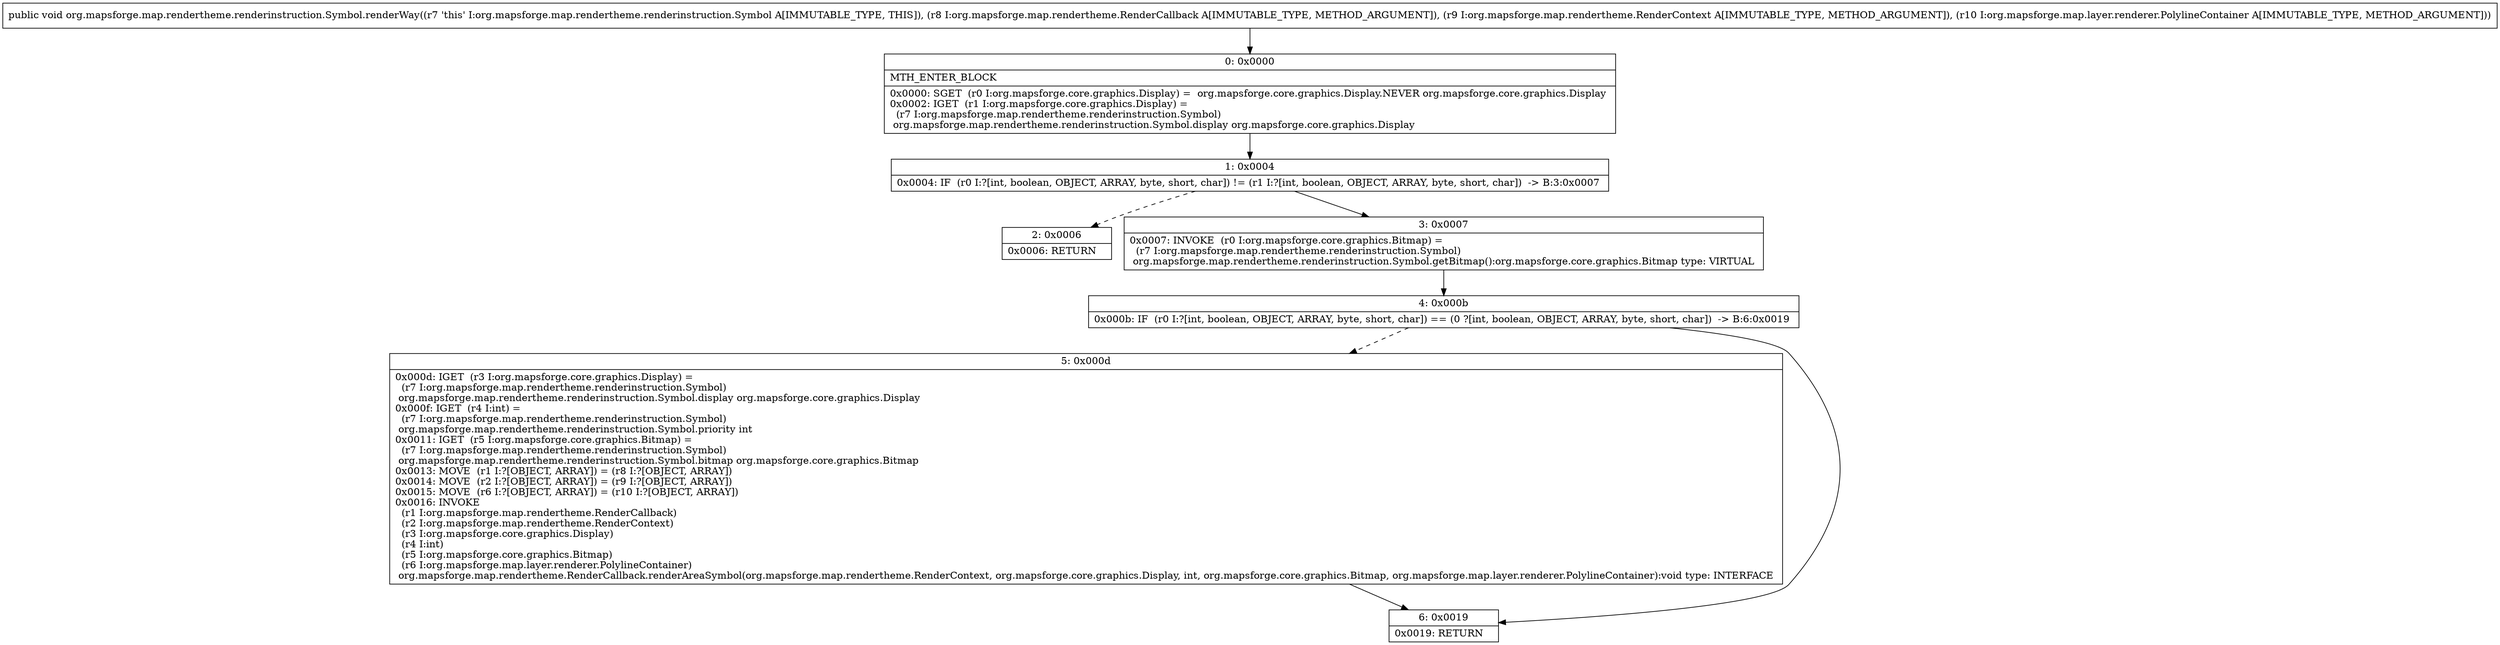 digraph "CFG fororg.mapsforge.map.rendertheme.renderinstruction.Symbol.renderWay(Lorg\/mapsforge\/map\/rendertheme\/RenderCallback;Lorg\/mapsforge\/map\/rendertheme\/RenderContext;Lorg\/mapsforge\/map\/layer\/renderer\/PolylineContainer;)V" {
Node_0 [shape=record,label="{0\:\ 0x0000|MTH_ENTER_BLOCK\l|0x0000: SGET  (r0 I:org.mapsforge.core.graphics.Display) =  org.mapsforge.core.graphics.Display.NEVER org.mapsforge.core.graphics.Display \l0x0002: IGET  (r1 I:org.mapsforge.core.graphics.Display) = \l  (r7 I:org.mapsforge.map.rendertheme.renderinstruction.Symbol)\l org.mapsforge.map.rendertheme.renderinstruction.Symbol.display org.mapsforge.core.graphics.Display \l}"];
Node_1 [shape=record,label="{1\:\ 0x0004|0x0004: IF  (r0 I:?[int, boolean, OBJECT, ARRAY, byte, short, char]) != (r1 I:?[int, boolean, OBJECT, ARRAY, byte, short, char])  \-\> B:3:0x0007 \l}"];
Node_2 [shape=record,label="{2\:\ 0x0006|0x0006: RETURN   \l}"];
Node_3 [shape=record,label="{3\:\ 0x0007|0x0007: INVOKE  (r0 I:org.mapsforge.core.graphics.Bitmap) = \l  (r7 I:org.mapsforge.map.rendertheme.renderinstruction.Symbol)\l org.mapsforge.map.rendertheme.renderinstruction.Symbol.getBitmap():org.mapsforge.core.graphics.Bitmap type: VIRTUAL \l}"];
Node_4 [shape=record,label="{4\:\ 0x000b|0x000b: IF  (r0 I:?[int, boolean, OBJECT, ARRAY, byte, short, char]) == (0 ?[int, boolean, OBJECT, ARRAY, byte, short, char])  \-\> B:6:0x0019 \l}"];
Node_5 [shape=record,label="{5\:\ 0x000d|0x000d: IGET  (r3 I:org.mapsforge.core.graphics.Display) = \l  (r7 I:org.mapsforge.map.rendertheme.renderinstruction.Symbol)\l org.mapsforge.map.rendertheme.renderinstruction.Symbol.display org.mapsforge.core.graphics.Display \l0x000f: IGET  (r4 I:int) = \l  (r7 I:org.mapsforge.map.rendertheme.renderinstruction.Symbol)\l org.mapsforge.map.rendertheme.renderinstruction.Symbol.priority int \l0x0011: IGET  (r5 I:org.mapsforge.core.graphics.Bitmap) = \l  (r7 I:org.mapsforge.map.rendertheme.renderinstruction.Symbol)\l org.mapsforge.map.rendertheme.renderinstruction.Symbol.bitmap org.mapsforge.core.graphics.Bitmap \l0x0013: MOVE  (r1 I:?[OBJECT, ARRAY]) = (r8 I:?[OBJECT, ARRAY]) \l0x0014: MOVE  (r2 I:?[OBJECT, ARRAY]) = (r9 I:?[OBJECT, ARRAY]) \l0x0015: MOVE  (r6 I:?[OBJECT, ARRAY]) = (r10 I:?[OBJECT, ARRAY]) \l0x0016: INVOKE  \l  (r1 I:org.mapsforge.map.rendertheme.RenderCallback)\l  (r2 I:org.mapsforge.map.rendertheme.RenderContext)\l  (r3 I:org.mapsforge.core.graphics.Display)\l  (r4 I:int)\l  (r5 I:org.mapsforge.core.graphics.Bitmap)\l  (r6 I:org.mapsforge.map.layer.renderer.PolylineContainer)\l org.mapsforge.map.rendertheme.RenderCallback.renderAreaSymbol(org.mapsforge.map.rendertheme.RenderContext, org.mapsforge.core.graphics.Display, int, org.mapsforge.core.graphics.Bitmap, org.mapsforge.map.layer.renderer.PolylineContainer):void type: INTERFACE \l}"];
Node_6 [shape=record,label="{6\:\ 0x0019|0x0019: RETURN   \l}"];
MethodNode[shape=record,label="{public void org.mapsforge.map.rendertheme.renderinstruction.Symbol.renderWay((r7 'this' I:org.mapsforge.map.rendertheme.renderinstruction.Symbol A[IMMUTABLE_TYPE, THIS]), (r8 I:org.mapsforge.map.rendertheme.RenderCallback A[IMMUTABLE_TYPE, METHOD_ARGUMENT]), (r9 I:org.mapsforge.map.rendertheme.RenderContext A[IMMUTABLE_TYPE, METHOD_ARGUMENT]), (r10 I:org.mapsforge.map.layer.renderer.PolylineContainer A[IMMUTABLE_TYPE, METHOD_ARGUMENT])) }"];
MethodNode -> Node_0;
Node_0 -> Node_1;
Node_1 -> Node_2[style=dashed];
Node_1 -> Node_3;
Node_3 -> Node_4;
Node_4 -> Node_5[style=dashed];
Node_4 -> Node_6;
Node_5 -> Node_6;
}

